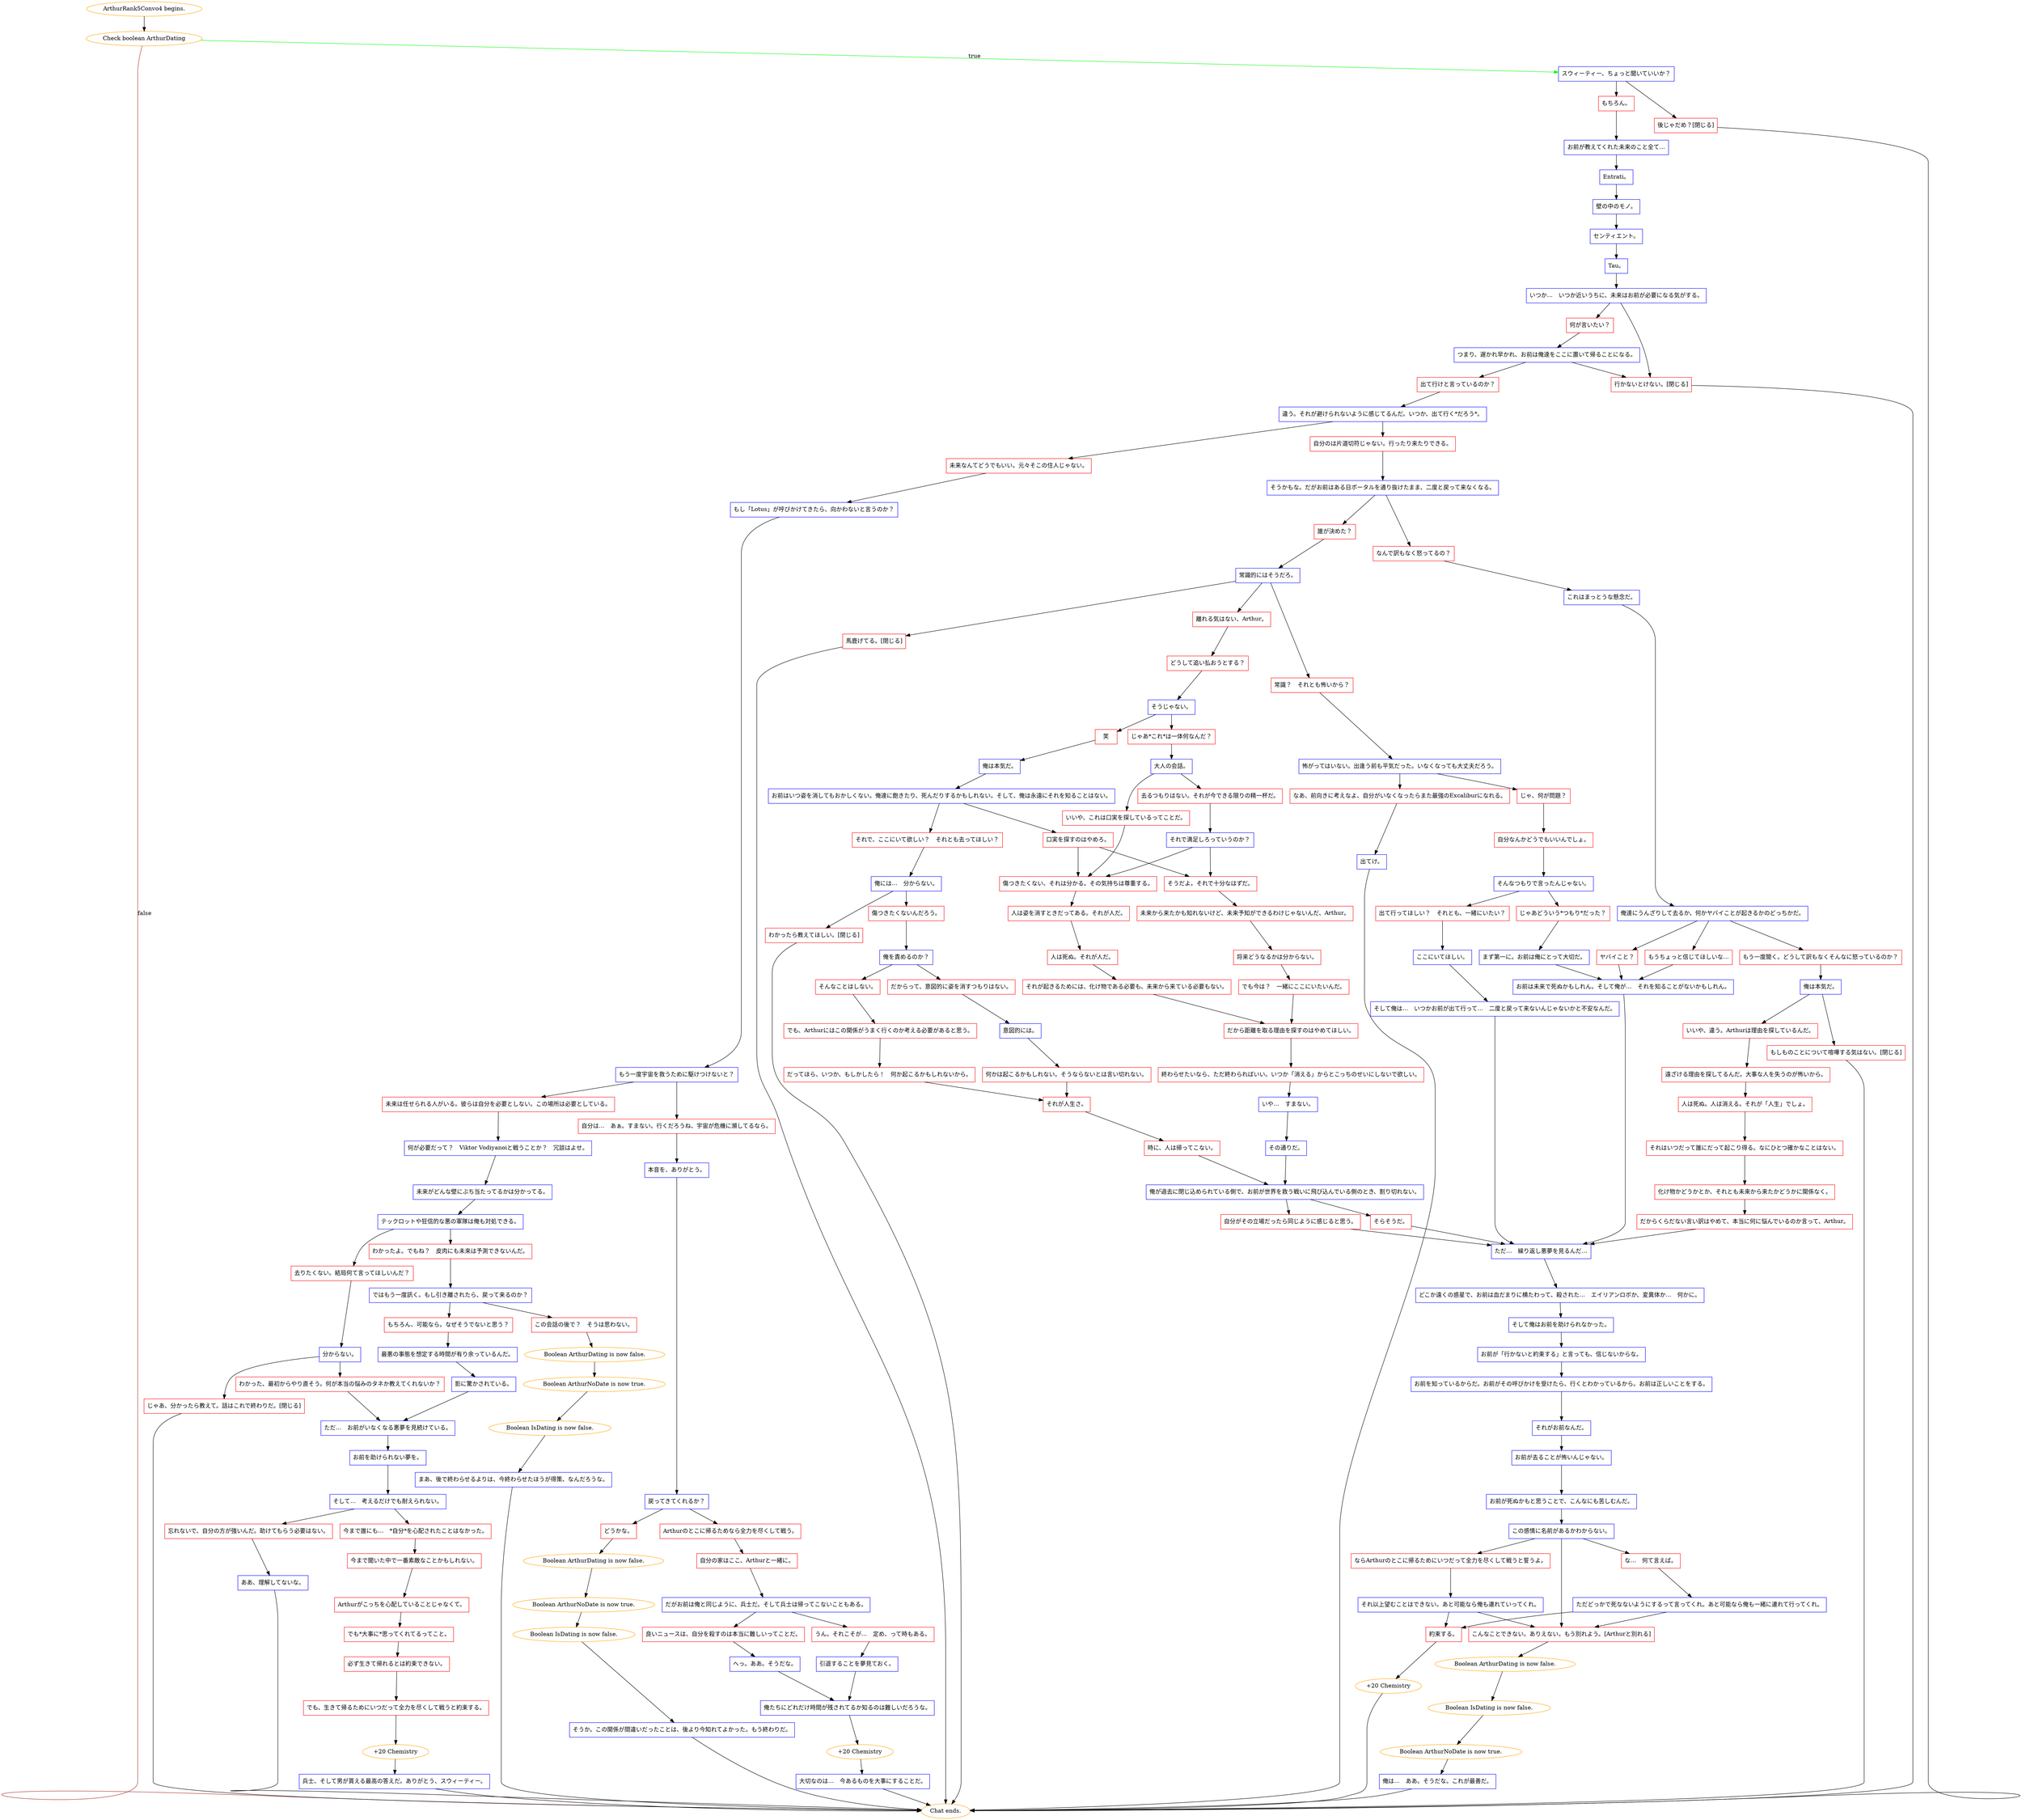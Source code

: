 digraph {
	"ArthurRank5Convo4 begins." [color=orange];
		"ArthurRank5Convo4 begins." -> j2920893703;
	j2920893703 [label="Check boolean ArthurDating",color=orange];
		j2920893703 -> j983202303 [label=true,color=green];
		j2920893703 -> "Chat ends." [label=false,color=brown];
	j983202303 [label="スウィーティー、ちょっと聞いていいか？",shape=box,color=blue];
		j983202303 -> j4054724019;
		j983202303 -> j3902075801;
	"Chat ends." [color=orange];
	j4054724019 [label="もちろん。",shape=box,color=red];
		j4054724019 -> j1935239304;
	j3902075801 [label="後じゃだめ？[閉じる]",shape=box,color=red];
		j3902075801 -> "Chat ends.";
	j1935239304 [label="お前が教えてくれた未来のこと全て…",shape=box,color=blue];
		j1935239304 -> j2824009461;
	j2824009461 [label="Entrati。",shape=box,color=blue];
		j2824009461 -> j2076759234;
	j2076759234 [label="壁の中のモノ。",shape=box,color=blue];
		j2076759234 -> j2674142972;
	j2674142972 [label="センティエント。",shape=box,color=blue];
		j2674142972 -> j1303805434;
	j1303805434 [label="Tau。",shape=box,color=blue];
		j1303805434 -> j309254674;
	j309254674 [label="いつか…　いつか近いうちに、未来はお前が必要になる気がする。",shape=box,color=blue];
		j309254674 -> j4284715885;
		j309254674 -> j4259333832;
	j4284715885 [label="何が言いたい？",shape=box,color=red];
		j4284715885 -> j2922914539;
	j4259333832 [label="行かないとけない。[閉じる]",shape=box,color=red];
		j4259333832 -> "Chat ends.";
	j2922914539 [label="つまり、遅かれ早かれ、お前は俺達をここに置いて帰ることになる。",shape=box,color=blue];
		j2922914539 -> j2477829441;
		j2922914539 -> j4259333832;
	j2477829441 [label="出て行けと言っているのか？",shape=box,color=red];
		j2477829441 -> j4080311546;
	j4080311546 [label="違う。それが避けられないように感じてるんだ。いつか、出て行く*だろう*。",shape=box,color=blue];
		j4080311546 -> j3797255479;
		j4080311546 -> j1636635859;
	j3797255479 [label="自分のは片道切符じゃない。行ったり来たりできる。",shape=box,color=red];
		j3797255479 -> j128814534;
	j1636635859 [label="未来なんてどうでもいい。元々そこの住人じゃない。",shape=box,color=red];
		j1636635859 -> j914705484;
	j128814534 [label="そうかもな。だがお前はある日ポータルを通り抜けたまま、二度と戻って来なくなる。",shape=box,color=blue];
		j128814534 -> j2151626843;
		j128814534 -> j1398210937;
	j914705484 [label="もし「Lotus」が呼びかけてきたら、向かわないと言うのか？",shape=box,color=blue];
		j914705484 -> j192253109;
	j2151626843 [label="なんで訳もなく怒ってるの？",shape=box,color=red];
		j2151626843 -> j523884639;
	j1398210937 [label="誰が決めた？",shape=box,color=red];
		j1398210937 -> j3863634153;
	j192253109 [label="もう一度宇宙を救うために駆けつけないと？",shape=box,color=blue];
		j192253109 -> j3613180559;
		j192253109 -> j1339024641;
	j523884639 [label="これはまっとうな懸念だ。",shape=box,color=blue];
		j523884639 -> j1369543951;
	j3863634153 [label="常識的にはそうだろ。",shape=box,color=blue];
		j3863634153 -> j3998880856;
		j3863634153 -> j155217458;
		j3863634153 -> j1362174642;
	j3613180559 [label="未来は任せられる人がいる。彼らは自分を必要としない。この場所は必要としている。",shape=box,color=red];
		j3613180559 -> j3886036159;
	j1339024641 [label="自分は…　あぁ。すまない。行くだろうね、宇宙が危機に瀕してるなら。",shape=box,color=red];
		j1339024641 -> j303535473;
	j1369543951 [label="俺達にうんざりして去るか、何かヤバイことが起きるかのどっちかだ。",shape=box,color=blue];
		j1369543951 -> j2996631378;
		j1369543951 -> j3220694970;
		j1369543951 -> j2526751301;
	j3998880856 [label="常識？　それとも怖いから？",shape=box,color=red];
		j3998880856 -> j4267840820;
	j155217458 [label="馬鹿げてる。[閉じる]",shape=box,color=red];
		j155217458 -> "Chat ends.";
	j1362174642 [label="離れる気はない、Arthur。",shape=box,color=red];
		j1362174642 -> j3657504554;
	j3886036159 [label="何が必要だって？　Viktor Vodiyanoiと戦うことか？　冗談はよせ。",shape=box,color=blue];
		j3886036159 -> j2875327836;
	j303535473 [label="本音を、ありがとう。",shape=box,color=blue];
		j303535473 -> j1833730248;
	j2996631378 [label="ヤバイこと？",shape=box,color=red];
		j2996631378 -> j2159831896;
	j3220694970 [label="もうちょっと信じてほしいな…",shape=box,color=red];
		j3220694970 -> j2159831896;
	j2526751301 [label="もう一度聞く。どうして訳もなくそんなに怒っているのか？",shape=box,color=red];
		j2526751301 -> j1952941787;
	j4267840820 [label="怖がってはいない。出逢う前も平気だった。いなくなっても大丈夫だろう。",shape=box,color=blue];
		j4267840820 -> j1001778926;
		j4267840820 -> j666595165;
	j3657504554 [label="どうして追い払おうとする？",shape=box,color=red];
		j3657504554 -> j185254965;
	j2875327836 [label="未来がどんな壁にぶち当たってるかは分かってる。",shape=box,color=blue];
		j2875327836 -> j3672649805;
	j1833730248 [label="戻ってきてくれるか？",shape=box,color=blue];
		j1833730248 -> j2113439970;
		j1833730248 -> j2378378053;
	j2159831896 [label="お前は未来で死ぬかもしれん。そして俺が…　それを知ることがないかもしれん。",shape=box,color=blue];
		j2159831896 -> j2908965152;
	j1952941787 [label="俺は本気だ。",shape=box,color=blue];
		j1952941787 -> j788439474;
		j1952941787 -> j4074822547;
	j1001778926 [label="じゃ、何が問題？",shape=box,color=red];
		j1001778926 -> j2856403307;
	j666595165 [label="なあ、前向きに考えなよ、自分がいなくなったらまた最強のExcaliburになれる。",shape=box,color=red];
		j666595165 -> j1098783166;
	j185254965 [label="そうじゃない。",shape=box,color=blue];
		j185254965 -> j1734639394;
		j185254965 -> j1558801805;
	j3672649805 [label="テックロットや狂信的な悪の軍隊は俺も対処できる。",shape=box,color=blue];
		j3672649805 -> j2164619652;
		j3672649805 -> j3926011567;
	j2113439970 [label="Arthurのとこに帰るためなら全力を尽くして戦う。",shape=box,color=red];
		j2113439970 -> j3583897142;
	j2378378053 [label="どうかな。",shape=box,color=red];
		j2378378053 -> j905545843;
	j2908965152 [label="ただ…　繰り返し悪夢を見るんだ…",shape=box,color=blue];
		j2908965152 -> j396925496;
	j788439474 [label="いいや、違う。Arthurは理由を探しているんだ。",shape=box,color=red];
		j788439474 -> j2317896067;
	j4074822547 [label="もしものことについて喧嘩する気はない。[閉じる]",shape=box,color=red];
		j4074822547 -> "Chat ends.";
	j2856403307 [label="自分なんかどうでもいいんでしょ。",shape=box,color=red];
		j2856403307 -> j2400860067;
	j1098783166 [label="出てけ。",shape=box,color=blue];
		j1098783166 -> "Chat ends.";
	j1734639394 [label="笑",shape=box,color=red];
		j1734639394 -> j2540523832;
	j1558801805 [label="じゃあ*これ*は一体何なんだ？",shape=box,color=red];
		j1558801805 -> j1352748809;
	j2164619652 [label="わかったよ。でもね？　皮肉にも未来は予測できないんだ。",shape=box,color=red];
		j2164619652 -> j2371021666;
	j3926011567 [label="去りたくない。結局何て言ってほしいんだ？",shape=box,color=red];
		j3926011567 -> j843802347;
	j3583897142 [label="自分の家はここ、Arthurと一緒に。",shape=box,color=red];
		j3583897142 -> j2538915030;
	j905545843 [label="Boolean ArthurDating is now false.",color=orange];
		j905545843 -> j1848138177;
	j396925496 [label="どこか遠くの惑星で、お前は血だまりに横たわって、殺された…　エイリアンロボか、変異体か…　何かに。",shape=box,color=blue];
		j396925496 -> j2512593211;
	j2317896067 [label="遠ざける理由を探してるんだ。大事な人を失うのが怖いから。",shape=box,color=red];
		j2317896067 -> j1296692752;
	j2400860067 [label="そんなつもりで言ったんじゃない。",shape=box,color=blue];
		j2400860067 -> j3146227777;
		j2400860067 -> j3659227088;
	j2540523832 [label="俺は本気だ。",shape=box,color=blue];
		j2540523832 -> j1741794675;
	j1352748809 [label="大人の会話。",shape=box,color=blue];
		j1352748809 -> j192903484;
		j1352748809 -> j1675184368;
	j2371021666 [label="ではもう一度訊く。もし引き離されたら、戻って来るのか？",shape=box,color=blue];
		j2371021666 -> j2632237465;
		j2371021666 -> j2363491739;
	j843802347 [label="分からない。",shape=box,color=blue];
		j843802347 -> j4007078450;
		j843802347 -> j61492354;
	j2538915030 [label="だがお前は俺と同じように、兵士だ。そして兵士は帰ってこないこともある。",shape=box,color=blue];
		j2538915030 -> j1821613808;
		j2538915030 -> j301091213;
	j1848138177 [label="Boolean ArthurNoDate is now true.",color=orange];
		j1848138177 -> j2599477659;
	j2512593211 [label="そして俺はお前を助けられなかった。",shape=box,color=blue];
		j2512593211 -> j1613982430;
	j1296692752 [label="人は死ぬ。人は消える。それが「人生」でしょ。",shape=box,color=red];
		j1296692752 -> j4150939655;
	j3146227777 [label="出て行ってほしい？　それとも、一緒にいたい？",shape=box,color=red];
		j3146227777 -> j2133888098;
	j3659227088 [label="じゃあどういう*つもり*だった？",shape=box,color=red];
		j3659227088 -> j3153356237;
	j1741794675 [label="お前はいつ姿を消してもおかしくない。俺達に飽きたり、死んだりするかもしれない。そして、俺は永遠にそれを知ることはない。",shape=box,color=blue];
		j1741794675 -> j1697258313;
		j1741794675 -> j948254470;
	j192903484 [label="いいや、これは口実を探しているってことだ。",shape=box,color=red];
		j192903484 -> j219694865;
	j1675184368 [label="去るつもりはない。それが今できる限りの精一杯だ。",shape=box,color=red];
		j1675184368 -> j1713878346;
	j2632237465 [label="この会話の後で？　そうは思わない。",shape=box,color=red];
		j2632237465 -> j1510951164;
	j2363491739 [label="もちろん、可能なら。なぜそうでないと思う？",shape=box,color=red];
		j2363491739 -> j1526302133;
	j4007078450 [label="わかった、最初からやり直そう。何が本当の悩みのタネか教えてくれないか？",shape=box,color=red];
		j4007078450 -> j1215244454;
	j61492354 [label="じゃあ、分かったら教えて。話はこれで終わりだ。[閉じる]",shape=box,color=red];
		j61492354 -> "Chat ends.";
	j1821613808 [label="うん。それこそが…　定め、って時もある。",shape=box,color=red];
		j1821613808 -> j2280585333;
	j301091213 [label="良いニュースは、自分を殺すのは本当に難しいってことだ。",shape=box,color=red];
		j301091213 -> j2841245967;
	j2599477659 [label="Boolean IsDating is now false.",color=orange];
		j2599477659 -> j630144910;
	j1613982430 [label="お前が「行かないと約束する」と言っても、信じないからな。",shape=box,color=blue];
		j1613982430 -> j3217314600;
	j4150939655 [label="それはいつだって誰にだって起こり得る。なにひとつ確かなことはない。",shape=box,color=red];
		j4150939655 -> j1770702323;
	j2133888098 [label="ここにいてほしい。",shape=box,color=blue];
		j2133888098 -> j4144470538;
	j3153356237 [label="まず第一に。お前は俺にとって大切だ。",shape=box,color=blue];
		j3153356237 -> j2159831896;
	j1697258313 [label="口実を探すのはやめろ。",shape=box,color=red];
		j1697258313 -> j2115144174;
		j1697258313 -> j219694865;
	j948254470 [label="それで、ここにいて欲しい？　それとも去ってほしい？",shape=box,color=red];
		j948254470 -> j1497542156;
	j219694865 [label="傷つきたくない、それは分かる。その気持ちは尊重する。",shape=box,color=red];
		j219694865 -> j1593622591;
	j1713878346 [label="それで満足しろっていうのか？",shape=box,color=blue];
		j1713878346 -> j2115144174;
		j1713878346 -> j219694865;
	j1510951164 [label="Boolean ArthurDating is now false.",color=orange];
		j1510951164 -> j208850446;
	j1526302133 [label="最悪の事態を想定する時間が有り余っているんだ。",shape=box,color=blue];
		j1526302133 -> j408333277;
	j1215244454 [label="ただ…　お前がいなくなる悪夢を見続けている。",shape=box,color=blue];
		j1215244454 -> j2695332278;
	j2280585333 [label="引退することを夢見ておく。",shape=box,color=blue];
		j2280585333 -> j592853219;
	j2841245967 [label="へっ。ああ。そうだな。",shape=box,color=blue];
		j2841245967 -> j592853219;
	j630144910 [label="そうか。この関係が間違いだったことは、後より今知れてよかった。もう終わりだ。",shape=box,color=blue];
		j630144910 -> "Chat ends.";
	j3217314600 [label="お前を知っているからだ。お前がその呼びかけを受けたら、行くとわかっているから。お前は正しいことをする。",shape=box,color=blue];
		j3217314600 -> j406899997;
	j1770702323 [label="化け物かどうかとか、それとも未来から来たかどうかに関係なく。",shape=box,color=red];
		j1770702323 -> j2220265189;
	j4144470538 [label="そして俺は…　いつかお前が出て行って…　二度と戻って来ないんじゃないかと不安なんだ。",shape=box,color=blue];
		j4144470538 -> j2908965152;
	j2115144174 [label="そうだよ。それで十分なはずだ。",shape=box,color=red];
		j2115144174 -> j2922941169;
	j1497542156 [label="俺には…　分からない。",shape=box,color=blue];
		j1497542156 -> j1115650575;
		j1497542156 -> j1006955305;
	j1593622591 [label="人は姿を消すときだってある。それが人だ。",shape=box,color=red];
		j1593622591 -> j542923926;
	j208850446 [label="Boolean ArthurNoDate is now true.",color=orange];
		j208850446 -> j1168476301;
	j408333277 [label="影に驚かされている。",shape=box,color=blue];
		j408333277 -> j1215244454;
	j2695332278 [label="お前を助けられない夢を。",shape=box,color=blue];
		j2695332278 -> j4046887863;
	j592853219 [label="俺たちにどれだけ時間が残されてるか知るのは難しいだろうな。",shape=box,color=blue];
		j592853219 -> j1791357757;
	j406899997 [label="それがお前なんだ。",shape=box,color=blue];
		j406899997 -> j1680775085;
	j2220265189 [label="だからくらだない言い訳はやめて、本当に何に悩んでいるのか言って、Arthur。",shape=box,color=red];
		j2220265189 -> j2908965152;
	j2922941169 [label="未来から来たかも知れないけど、未来予知ができるわけじゃないんだ、Arthur。",shape=box,color=red];
		j2922941169 -> j3598508000;
	j1115650575 [label="傷つきたくないんだろう。",shape=box,color=red];
		j1115650575 -> j396763326;
	j1006955305 [label="わかったら教えてほしい。[閉じる]",shape=box,color=red];
		j1006955305 -> "Chat ends.";
	j542923926 [label="人は死ぬ。それが人だ。",shape=box,color=red];
		j542923926 -> j3288871008;
	j1168476301 [label="Boolean IsDating is now false.",color=orange];
		j1168476301 -> j2018188559;
	j4046887863 [label="そして…　考えるだけでも耐えられない。",shape=box,color=blue];
		j4046887863 -> j2556714039;
		j4046887863 -> j986359737;
	j1791357757 [label="+20 Chemistry",color=orange];
		j1791357757 -> j2733474979;
	j1680775085 [label="お前が去ることが怖いんじゃない。",shape=box,color=blue];
		j1680775085 -> j1110301475;
	j3598508000 [label="将来どうなるかは分からない。",shape=box,color=red];
		j3598508000 -> j3505384655;
	j396763326 [label="俺を責めるのか？",shape=box,color=blue];
		j396763326 -> j2947899664;
		j396763326 -> j1738377155;
	j3288871008 [label="それが起きるためには、化け物である必要も、未来から来ている必要もない。",shape=box,color=red];
		j3288871008 -> j3530172186;
	j2018188559 [label="まあ、後で終わらせるよりは、今終わらせたほうが得策、なんだろうな。",shape=box,color=blue];
		j2018188559 -> "Chat ends.";
	j2556714039 [label="今まで誰にも…　*自分*を心配されたことはなかった。",shape=box,color=red];
		j2556714039 -> j840718787;
	j986359737 [label="忘れないで、自分の方が強いんだ。助けてもらう必要はない。",shape=box,color=red];
		j986359737 -> j3670818950;
	j2733474979 [label="大切なのは…　今あるものを大事にすることだ。",shape=box,color=blue];
		j2733474979 -> "Chat ends.";
	j1110301475 [label="お前が死ぬかもと思うことで、こんなにも苦しむんだ。",shape=box,color=blue];
		j1110301475 -> j2660491956;
	j3505384655 [label="でも今は？　一緒にここにいたいんだ。",shape=box,color=red];
		j3505384655 -> j3530172186;
	j2947899664 [label="そんなことはしない。",shape=box,color=red];
		j2947899664 -> j873997596;
	j1738377155 [label="だからって、意図的に姿を消すつもりはない。",shape=box,color=red];
		j1738377155 -> j3346436263;
	j3530172186 [label="だから距離を取る理由を探すのはやめてほしい。",shape=box,color=red];
		j3530172186 -> j3118151773;
	j840718787 [label="今まで聞いた中で一番素敵なことかもしれない。",shape=box,color=red];
		j840718787 -> j4158305365;
	j3670818950 [label="ああ、理解してないな。",shape=box,color=blue];
		j3670818950 -> "Chat ends.";
	j2660491956 [label="この感情に名前があるかわからない。",shape=box,color=blue];
		j2660491956 -> j2852289090;
		j2660491956 -> j1545092837;
		j2660491956 -> j542715246;
	j873997596 [label="でも、Arthurにはこの関係がうまく行くのか考える必要があると思う。",shape=box,color=red];
		j873997596 -> j604023541;
	j3346436263 [label="意図的には。",shape=box,color=blue];
		j3346436263 -> j893094698;
	j3118151773 [label="終わらせたいなら、ただ終わらればいい。いつか「消える」からとこっちのせいにしないで欲しい。",shape=box,color=red];
		j3118151773 -> j308685550;
	j4158305365 [label="Arthurがこっちを心配していることじゃなくて。",shape=box,color=red];
		j4158305365 -> j2953521299;
	j2852289090 [label="ならArthurのとこに帰るためにいつだって全力を尽くして戦うと誓うよ。",shape=box,color=red];
		j2852289090 -> j1566859804;
	j1545092837 [label="な…　何て言えば。",shape=box,color=red];
		j1545092837 -> j3193110908;
	j542715246 [label="こんなことできない。ありえない。もう別れよう。[Arthurと別れる]",shape=box,color=red];
		j542715246 -> j331955646;
	j604023541 [label="だってほら、いつか、もしかしたら！　何か起こるかもしれないから。",shape=box,color=red];
		j604023541 -> j3774506054;
	j893094698 [label="何かは起こるかもしれない。そうならないとは言い切れない。",shape=box,color=red];
		j893094698 -> j3774506054;
	j308685550 [label="いや…　すまない。",shape=box,color=blue];
		j308685550 -> j464935660;
	j2953521299 [label="でも*大事に*思ってくれてるってこと。",shape=box,color=red];
		j2953521299 -> j1647941356;
	j1566859804 [label="それ以上望むことはできない。あと可能なら俺も連れていってくれ。",shape=box,color=blue];
		j1566859804 -> j2123851181;
		j1566859804 -> j542715246;
	j3193110908 [label="ただどっかで死なないようにするって言ってくれ。あと可能なら俺も一緒に連れて行ってくれ。",shape=box,color=blue];
		j3193110908 -> j2123851181;
		j3193110908 -> j542715246;
	j331955646 [label="Boolean ArthurDating is now false.",color=orange];
		j331955646 -> j375900185;
	j3774506054 [label="それが人生さ。",shape=box,color=red];
		j3774506054 -> j3866860541;
	j464935660 [label="その通りだ。",shape=box,color=blue];
		j464935660 -> j288344370;
	j1647941356 [label="必ず生きて帰れるとは約束できない。",shape=box,color=red];
		j1647941356 -> j2466913276;
	j2123851181 [label="約束する。",shape=box,color=red];
		j2123851181 -> j367054140;
	j375900185 [label="Boolean IsDating is now false.",color=orange];
		j375900185 -> j1711632671;
	j3866860541 [label="時に、人は帰ってこない。",shape=box,color=red];
		j3866860541 -> j288344370;
	j288344370 [label="俺が過去に閉じ込められている側で、お前が世界を救う戦いに飛び込んでいる側のとき、割り切れない。",shape=box,color=blue];
		j288344370 -> j2141008360;
		j288344370 -> j1215489613;
	j2466913276 [label="でも、生きて帰るためにいつだって全力を尽くして戦うと約束する。",shape=box,color=red];
		j2466913276 -> j2623682127;
	j367054140 [label="+20 Chemistry",color=orange];
		j367054140 -> "Chat ends.";
	j1711632671 [label="Boolean ArthurNoDate is now true.",color=orange];
		j1711632671 -> j1142963507;
	j2141008360 [label="そらそうだ。",shape=box,color=red];
		j2141008360 -> j2908965152;
	j1215489613 [label="自分がその立場だったら同じように感じると思う。",shape=box,color=red];
		j1215489613 -> j2908965152;
	j2623682127 [label="+20 Chemistry",color=orange];
		j2623682127 -> j1601551582;
	j1142963507 [label="俺は…　ああ。そうだな。これが最善だ。",shape=box,color=blue];
		j1142963507 -> "Chat ends.";
	j1601551582 [label="兵士、そして男が貰える最高の答えだ。ありがとう、スウィーティー。",shape=box,color=blue];
		j1601551582 -> "Chat ends.";
}